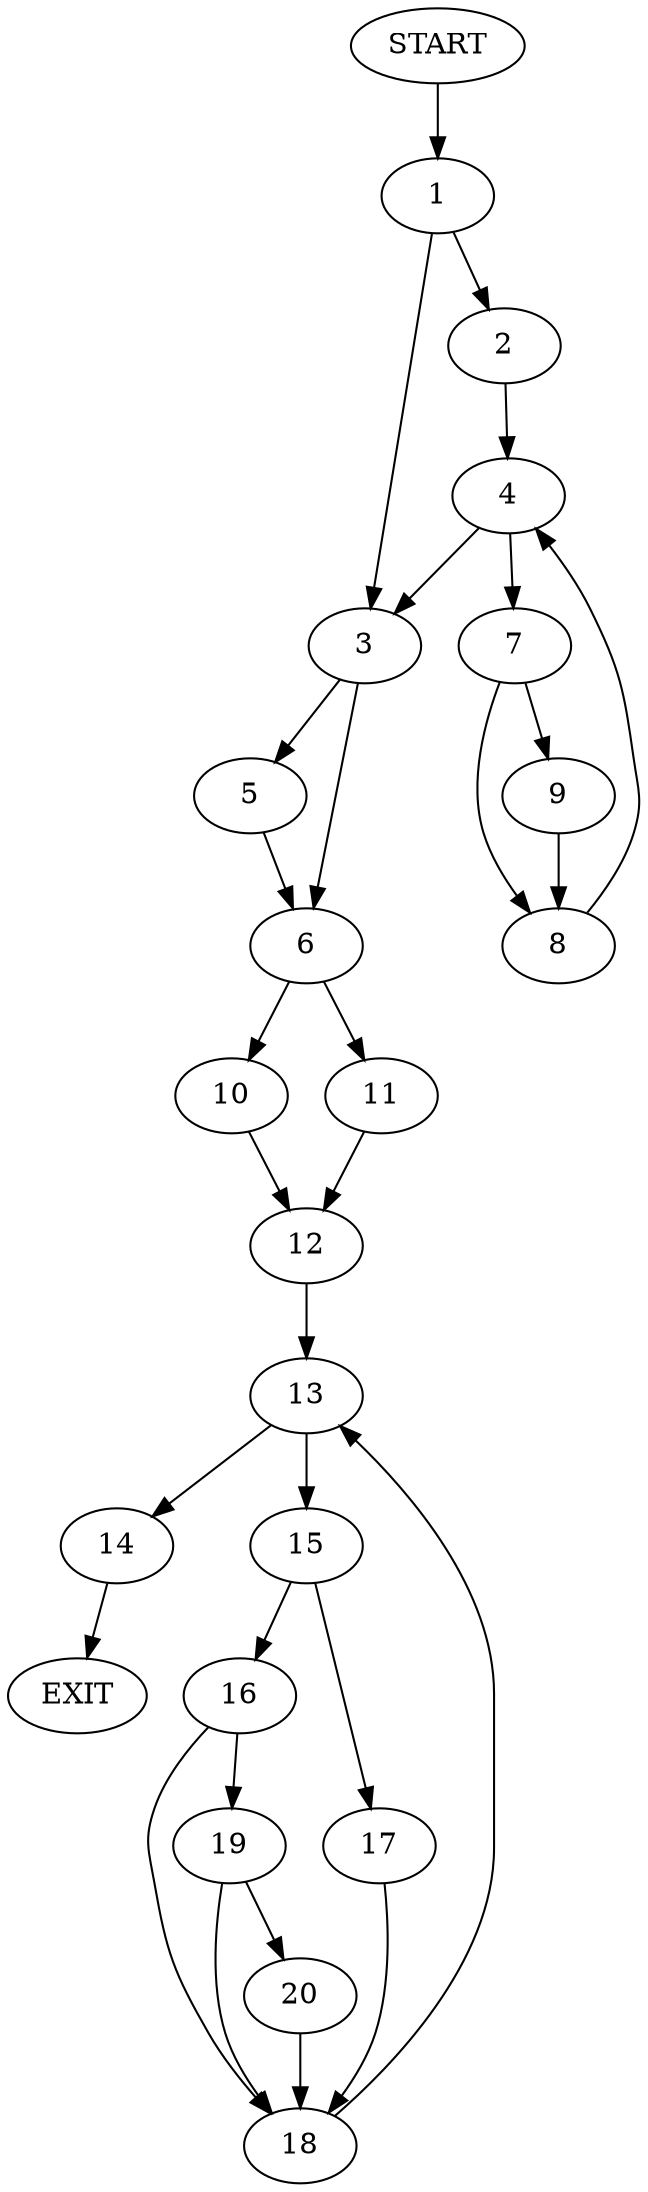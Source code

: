 digraph {
0 [label="START"];
1;
2;
3;
4;
5;
6;
7;
8;
9;
10;
11;
12;
13;
14;
15;
16;
17;
18;
19;
20;
21 [label="EXIT"];
0 -> 1;
1 -> 2;
1 -> 3;
2 -> 4;
3 -> 5;
3 -> 6;
4 -> 7;
4 -> 3;
7 -> 8;
7 -> 9;
9 -> 8;
8 -> 4;
5 -> 6;
6 -> 10;
6 -> 11;
10 -> 12;
11 -> 12;
12 -> 13;
13 -> 14;
13 -> 15;
14 -> 21;
15 -> 16;
15 -> 17;
17 -> 18;
16 -> 19;
16 -> 18;
18 -> 13;
19 -> 18;
19 -> 20;
20 -> 18;
}